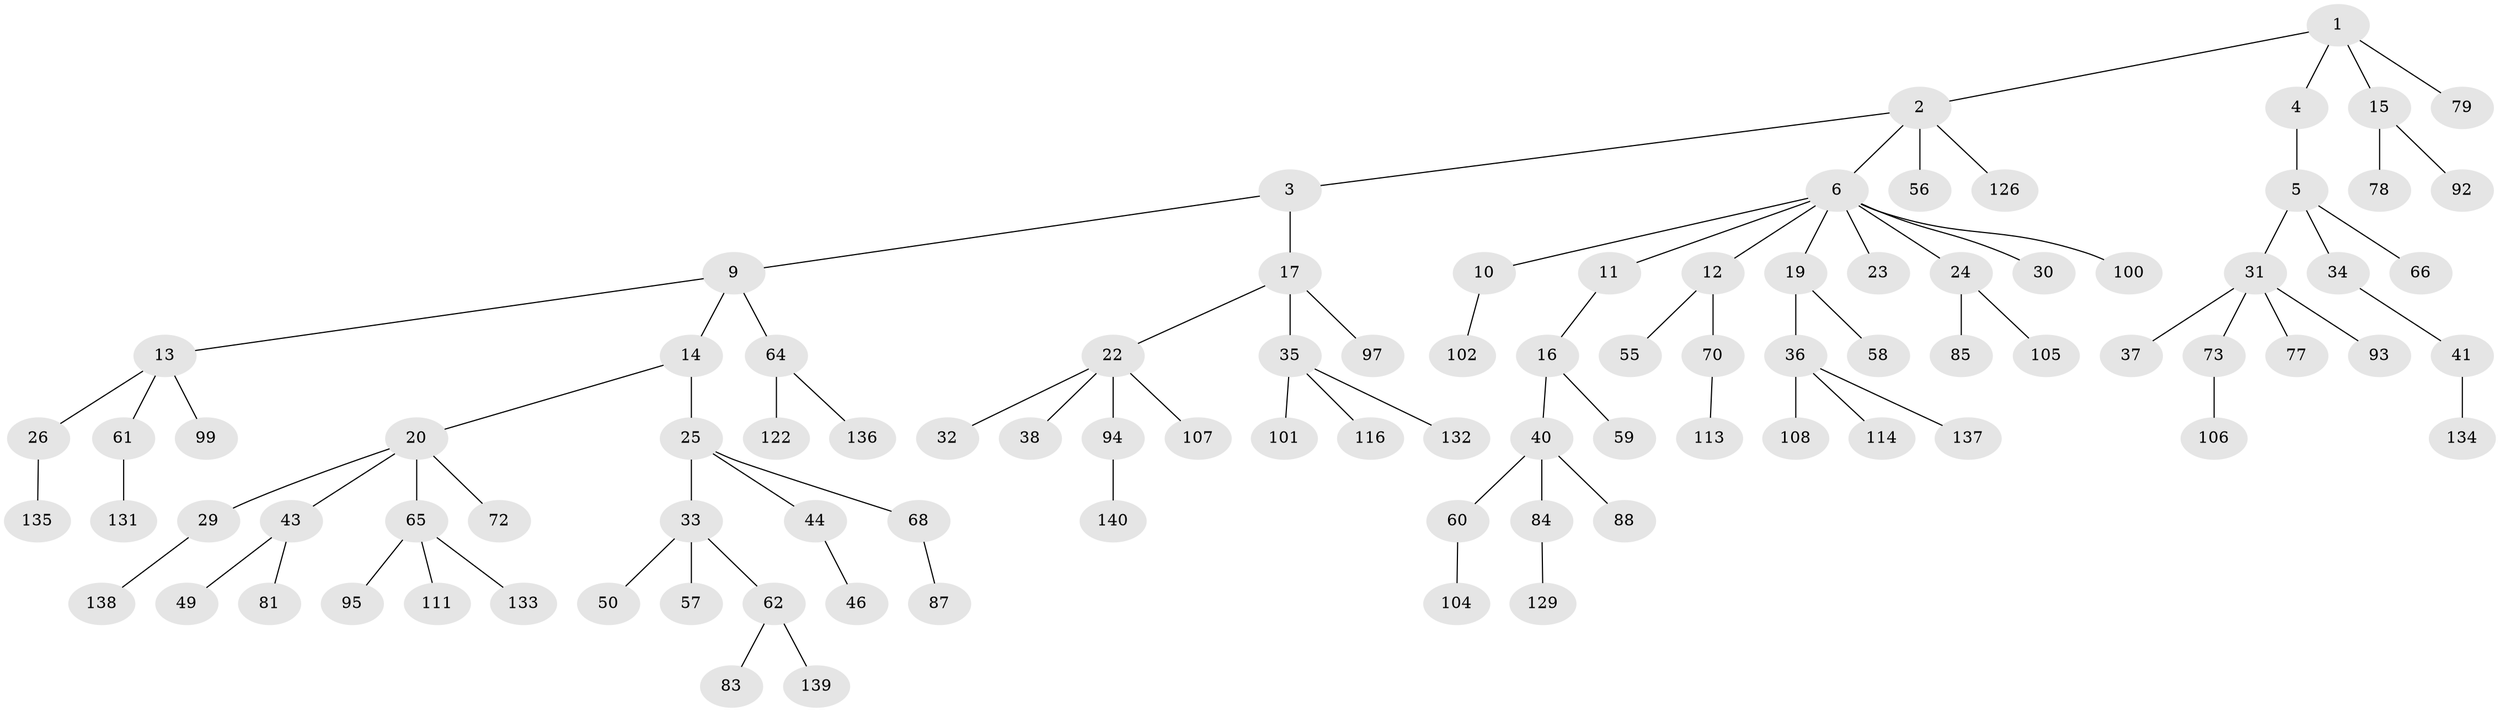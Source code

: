 // original degree distribution, {3: 0.18571428571428572, 5: 0.05, 4: 0.05, 2: 0.22857142857142856, 6: 0.007142857142857143, 1: 0.4785714285714286}
// Generated by graph-tools (version 1.1) at 2025/11/02/27/25 16:11:25]
// undirected, 94 vertices, 93 edges
graph export_dot {
graph [start="1"]
  node [color=gray90,style=filled];
  1 [super="+8"];
  2;
  3 [super="+18"];
  4;
  5 [super="+124"];
  6 [super="+7"];
  9 [super="+21"];
  10 [super="+90"];
  11;
  12 [super="+48"];
  13 [super="+80"];
  14;
  15 [super="+51"];
  16 [super="+128"];
  17 [super="+76"];
  19;
  20 [super="+39"];
  22 [super="+27"];
  23;
  24 [super="+89"];
  25 [super="+42"];
  26 [super="+28"];
  29 [super="+53"];
  30 [super="+69"];
  31 [super="+71"];
  32;
  33 [super="+45"];
  34;
  35 [super="+54"];
  36 [super="+67"];
  37;
  38 [super="+47"];
  40 [super="+52"];
  41 [super="+82"];
  43 [super="+75"];
  44 [super="+123"];
  46 [super="+127"];
  49 [super="+119"];
  50 [super="+86"];
  55;
  56;
  57;
  58;
  59;
  60;
  61 [super="+63"];
  62;
  64 [super="+74"];
  65 [super="+110"];
  66;
  68 [super="+115"];
  70 [super="+91"];
  72;
  73 [super="+109"];
  77;
  78 [super="+120"];
  79;
  81 [super="+117"];
  83 [super="+121"];
  84 [super="+103"];
  85;
  87 [super="+98"];
  88;
  92;
  93;
  94 [super="+96"];
  95 [super="+125"];
  97 [super="+118"];
  99 [super="+112"];
  100 [super="+130"];
  101;
  102;
  104;
  105;
  106;
  107;
  108;
  111;
  113;
  114;
  116;
  122;
  126;
  129;
  131;
  132;
  133;
  134;
  135;
  136;
  137;
  138;
  139;
  140;
  1 -- 2;
  1 -- 4;
  1 -- 15;
  1 -- 79;
  2 -- 3;
  2 -- 6;
  2 -- 56;
  2 -- 126;
  3 -- 9;
  3 -- 17;
  4 -- 5;
  5 -- 31;
  5 -- 34;
  5 -- 66;
  6 -- 11;
  6 -- 12;
  6 -- 24;
  6 -- 100;
  6 -- 19;
  6 -- 23;
  6 -- 10;
  6 -- 30;
  9 -- 13;
  9 -- 14;
  9 -- 64;
  10 -- 102;
  11 -- 16;
  12 -- 70;
  12 -- 55;
  13 -- 26;
  13 -- 61;
  13 -- 99;
  14 -- 20;
  14 -- 25;
  15 -- 78;
  15 -- 92;
  16 -- 40;
  16 -- 59;
  17 -- 22;
  17 -- 35;
  17 -- 97;
  19 -- 36;
  19 -- 58;
  20 -- 29;
  20 -- 43;
  20 -- 72;
  20 -- 65;
  22 -- 32;
  22 -- 94;
  22 -- 38;
  22 -- 107;
  24 -- 85;
  24 -- 105;
  25 -- 33;
  25 -- 44;
  25 -- 68;
  26 -- 135;
  29 -- 138;
  31 -- 37;
  31 -- 73;
  31 -- 93;
  31 -- 77;
  33 -- 50;
  33 -- 57;
  33 -- 62;
  34 -- 41;
  35 -- 116;
  35 -- 132;
  35 -- 101;
  36 -- 108;
  36 -- 137;
  36 -- 114;
  40 -- 88;
  40 -- 60;
  40 -- 84;
  41 -- 134;
  43 -- 49;
  43 -- 81;
  44 -- 46;
  60 -- 104;
  61 -- 131;
  62 -- 83;
  62 -- 139;
  64 -- 122;
  64 -- 136;
  65 -- 95;
  65 -- 133;
  65 -- 111;
  68 -- 87;
  70 -- 113;
  73 -- 106;
  84 -- 129;
  94 -- 140;
}

